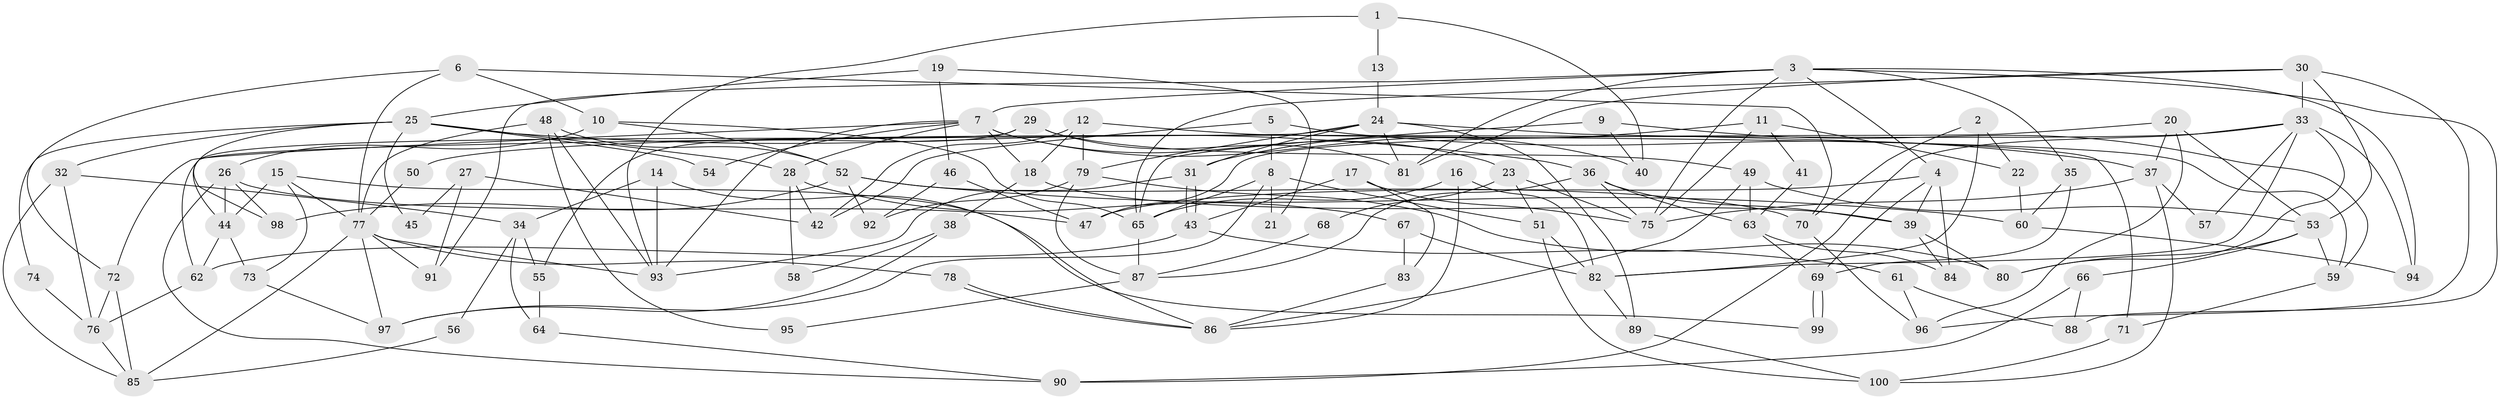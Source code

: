 // Generated by graph-tools (version 1.1) at 2025/11/02/21/25 10:11:14]
// undirected, 100 vertices, 200 edges
graph export_dot {
graph [start="1"]
  node [color=gray90,style=filled];
  1;
  2;
  3;
  4;
  5;
  6;
  7;
  8;
  9;
  10;
  11;
  12;
  13;
  14;
  15;
  16;
  17;
  18;
  19;
  20;
  21;
  22;
  23;
  24;
  25;
  26;
  27;
  28;
  29;
  30;
  31;
  32;
  33;
  34;
  35;
  36;
  37;
  38;
  39;
  40;
  41;
  42;
  43;
  44;
  45;
  46;
  47;
  48;
  49;
  50;
  51;
  52;
  53;
  54;
  55;
  56;
  57;
  58;
  59;
  60;
  61;
  62;
  63;
  64;
  65;
  66;
  67;
  68;
  69;
  70;
  71;
  72;
  73;
  74;
  75;
  76;
  77;
  78;
  79;
  80;
  81;
  82;
  83;
  84;
  85;
  86;
  87;
  88;
  89;
  90;
  91;
  92;
  93;
  94;
  95;
  96;
  97;
  98;
  99;
  100;
  1 -- 93;
  1 -- 40;
  1 -- 13;
  2 -- 22;
  2 -- 70;
  2 -- 82;
  3 -- 75;
  3 -- 81;
  3 -- 4;
  3 -- 7;
  3 -- 35;
  3 -- 88;
  3 -- 91;
  3 -- 94;
  4 -- 69;
  4 -- 39;
  4 -- 47;
  4 -- 84;
  5 -- 8;
  5 -- 37;
  5 -- 42;
  6 -- 77;
  6 -- 72;
  6 -- 10;
  6 -- 70;
  7 -- 93;
  7 -- 18;
  7 -- 23;
  7 -- 28;
  7 -- 40;
  7 -- 54;
  7 -- 72;
  8 -- 51;
  8 -- 65;
  8 -- 21;
  8 -- 97;
  9 -- 59;
  9 -- 65;
  9 -- 40;
  10 -- 52;
  10 -- 26;
  10 -- 65;
  11 -- 75;
  11 -- 31;
  11 -- 22;
  11 -- 41;
  12 -- 42;
  12 -- 18;
  12 -- 59;
  12 -- 79;
  13 -- 24;
  14 -- 86;
  14 -- 34;
  14 -- 93;
  15 -- 73;
  15 -- 44;
  15 -- 77;
  15 -- 99;
  16 -- 86;
  16 -- 82;
  16 -- 65;
  17 -- 83;
  17 -- 43;
  17 -- 75;
  18 -- 39;
  18 -- 38;
  19 -- 25;
  19 -- 46;
  19 -- 21;
  20 -- 47;
  20 -- 53;
  20 -- 37;
  20 -- 96;
  22 -- 60;
  23 -- 75;
  23 -- 51;
  23 -- 68;
  24 -- 31;
  24 -- 79;
  24 -- 62;
  24 -- 71;
  24 -- 81;
  24 -- 89;
  25 -- 36;
  25 -- 32;
  25 -- 28;
  25 -- 45;
  25 -- 54;
  25 -- 74;
  25 -- 98;
  26 -- 98;
  26 -- 44;
  26 -- 47;
  26 -- 90;
  27 -- 91;
  27 -- 42;
  27 -- 45;
  28 -- 42;
  28 -- 58;
  28 -- 67;
  29 -- 81;
  29 -- 44;
  29 -- 49;
  29 -- 55;
  30 -- 65;
  30 -- 53;
  30 -- 33;
  30 -- 81;
  30 -- 96;
  31 -- 93;
  31 -- 43;
  31 -- 43;
  32 -- 85;
  32 -- 76;
  32 -- 34;
  33 -- 80;
  33 -- 50;
  33 -- 57;
  33 -- 82;
  33 -- 90;
  33 -- 94;
  34 -- 55;
  34 -- 56;
  34 -- 64;
  35 -- 69;
  35 -- 60;
  36 -- 87;
  36 -- 75;
  36 -- 39;
  36 -- 63;
  37 -- 100;
  37 -- 57;
  37 -- 75;
  38 -- 97;
  38 -- 58;
  39 -- 80;
  39 -- 84;
  41 -- 63;
  43 -- 61;
  43 -- 62;
  44 -- 62;
  44 -- 73;
  46 -- 47;
  46 -- 92;
  48 -- 77;
  48 -- 52;
  48 -- 93;
  48 -- 95;
  49 -- 63;
  49 -- 53;
  49 -- 86;
  50 -- 77;
  51 -- 82;
  51 -- 100;
  52 -- 60;
  52 -- 70;
  52 -- 92;
  52 -- 98;
  53 -- 59;
  53 -- 66;
  53 -- 80;
  55 -- 64;
  56 -- 85;
  59 -- 71;
  60 -- 94;
  61 -- 96;
  61 -- 88;
  62 -- 76;
  63 -- 84;
  63 -- 69;
  64 -- 90;
  65 -- 87;
  66 -- 90;
  66 -- 88;
  67 -- 82;
  67 -- 83;
  68 -- 87;
  69 -- 99;
  69 -- 99;
  70 -- 96;
  71 -- 100;
  72 -- 76;
  72 -- 85;
  73 -- 97;
  74 -- 76;
  76 -- 85;
  77 -- 93;
  77 -- 78;
  77 -- 85;
  77 -- 91;
  77 -- 97;
  78 -- 86;
  78 -- 86;
  79 -- 80;
  79 -- 87;
  79 -- 92;
  82 -- 89;
  83 -- 86;
  87 -- 95;
  89 -- 100;
}
